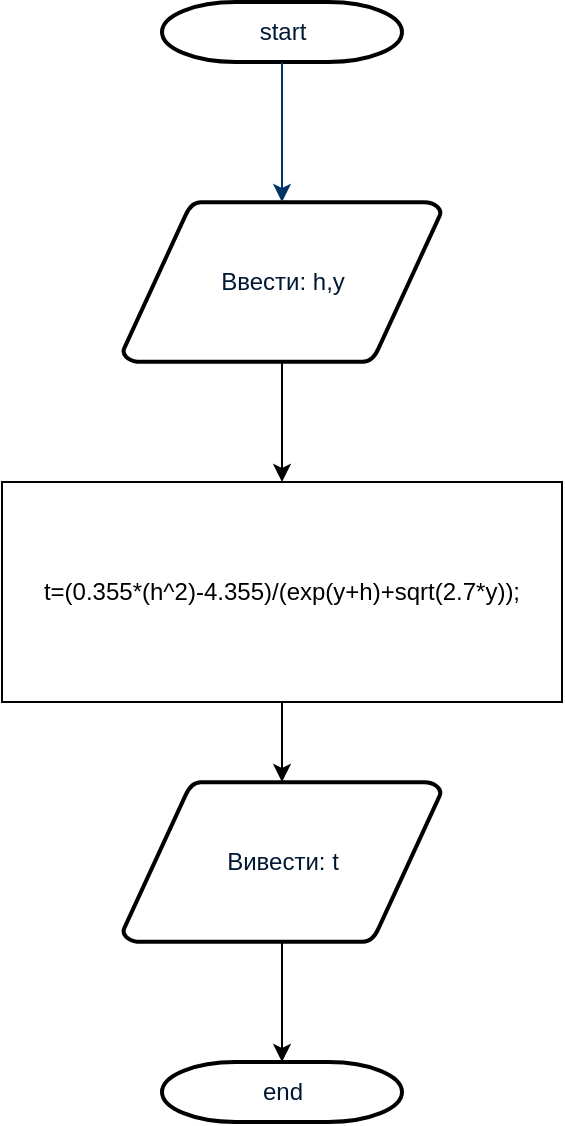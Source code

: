 <mxfile version="12.1.1" type="google" pages="1"><diagram id="6a731a19-8d31-9384-78a2-239565b7b9f0" name="Page-1"><mxGraphModel dx="856" dy="613" grid="1" gridSize="10" guides="1" tooltips="1" connect="1" arrows="1" fold="1" page="1" pageScale="1" pageWidth="1169" pageHeight="827" background="#ffffff" math="0" shadow="0"><root><mxCell id="0"/><mxCell id="1" parent="0"/><mxCell id="2" value="start" style="shape=mxgraph.flowchart.terminator;fillColor=#FFFFFF;strokeColor=#000000;strokeWidth=2;gradientColor=none;gradientDirection=north;fontColor=#001933;fontStyle=0;html=1;" parent="1" vertex="1"><mxGeometry x="270" y="60" width="120" height="30" as="geometry"/></mxCell><mxCell id="3" value="Ввести: h,y" style="shape=mxgraph.flowchart.data;fillColor=#FFFFFF;strokeColor=#000000;strokeWidth=2;gradientColor=none;gradientDirection=north;fontColor=#001933;fontStyle=0;html=1;" parent="1" vertex="1"><mxGeometry x="250.5" y="160" width="159" height="80" as="geometry"/></mxCell><mxCell id="7" style="fontColor=#001933;fontStyle=1;strokeColor=#003366;strokeWidth=1;html=1;" parent="1" source="2" target="3" edge="1"><mxGeometry relative="1" as="geometry"/></mxCell><mxCell id="40" value="end" style="shape=mxgraph.flowchart.terminator;fillColor=#FFFFFF;strokeColor=#000000;strokeWidth=2;gradientColor=none;gradientDirection=north;fontColor=#001933;fontStyle=0;html=1;" parent="1" vertex="1"><mxGeometry x="270" y="590" width="120" height="30" as="geometry"/></mxCell><mxCell id="jVWJsgbQ31PW4urAEGHw-57" value="Вивести: t" style="shape=mxgraph.flowchart.data;fillColor=#FFFFFF;strokeColor=#000000;strokeWidth=2;gradientColor=none;gradientDirection=north;fontColor=#001933;fontStyle=0;html=1;" parent="1" vertex="1"><mxGeometry x="250.5" y="450" width="159" height="80" as="geometry"/></mxCell><mxCell id="jVWJsgbQ31PW4urAEGHw-58" value="" style="endArrow=classic;html=1;exitX=0.5;exitY=1;exitDx=0;exitDy=0;exitPerimeter=0;entryX=0.5;entryY=0;entryDx=0;entryDy=0;entryPerimeter=0;" parent="1" source="jVWJsgbQ31PW4urAEGHw-57" target="40" edge="1"><mxGeometry width="50" height="50" relative="1" as="geometry"><mxPoint x="240" y="630" as="sourcePoint"/><mxPoint x="240" y="670" as="targetPoint"/></mxGeometry></mxCell><mxCell id="jVWJsgbQ31PW4urAEGHw-60" value="t=(0.355*(h^2)-4.355)/(exp(y+h)+sqrt(2.7*y));" style="rounded=0;whiteSpace=wrap;html=1;" parent="1" vertex="1"><mxGeometry x="190" y="300" width="280" height="110" as="geometry"/></mxCell><mxCell id="jVWJsgbQ31PW4urAEGHw-62" value="" style="endArrow=classic;html=1;exitX=0.5;exitY=1;exitDx=0;exitDy=0;exitPerimeter=0;entryX=0.5;entryY=0;entryDx=0;entryDy=0;" parent="1" source="3" target="jVWJsgbQ31PW4urAEGHw-60" edge="1"><mxGeometry width="50" height="50" relative="1" as="geometry"><mxPoint x="190" y="690" as="sourcePoint"/><mxPoint x="240" y="640" as="targetPoint"/></mxGeometry></mxCell><mxCell id="jVWJsgbQ31PW4urAEGHw-63" value="" style="endArrow=classic;html=1;exitX=0.5;exitY=1;exitDx=0;exitDy=0;entryX=0.5;entryY=0;entryDx=0;entryDy=0;entryPerimeter=0;" parent="1" source="jVWJsgbQ31PW4urAEGHw-60" target="jVWJsgbQ31PW4urAEGHw-57" edge="1"><mxGeometry width="50" height="50" relative="1" as="geometry"><mxPoint x="190" y="690" as="sourcePoint"/><mxPoint x="240" y="640" as="targetPoint"/></mxGeometry></mxCell></root></mxGraphModel></diagram></mxfile>